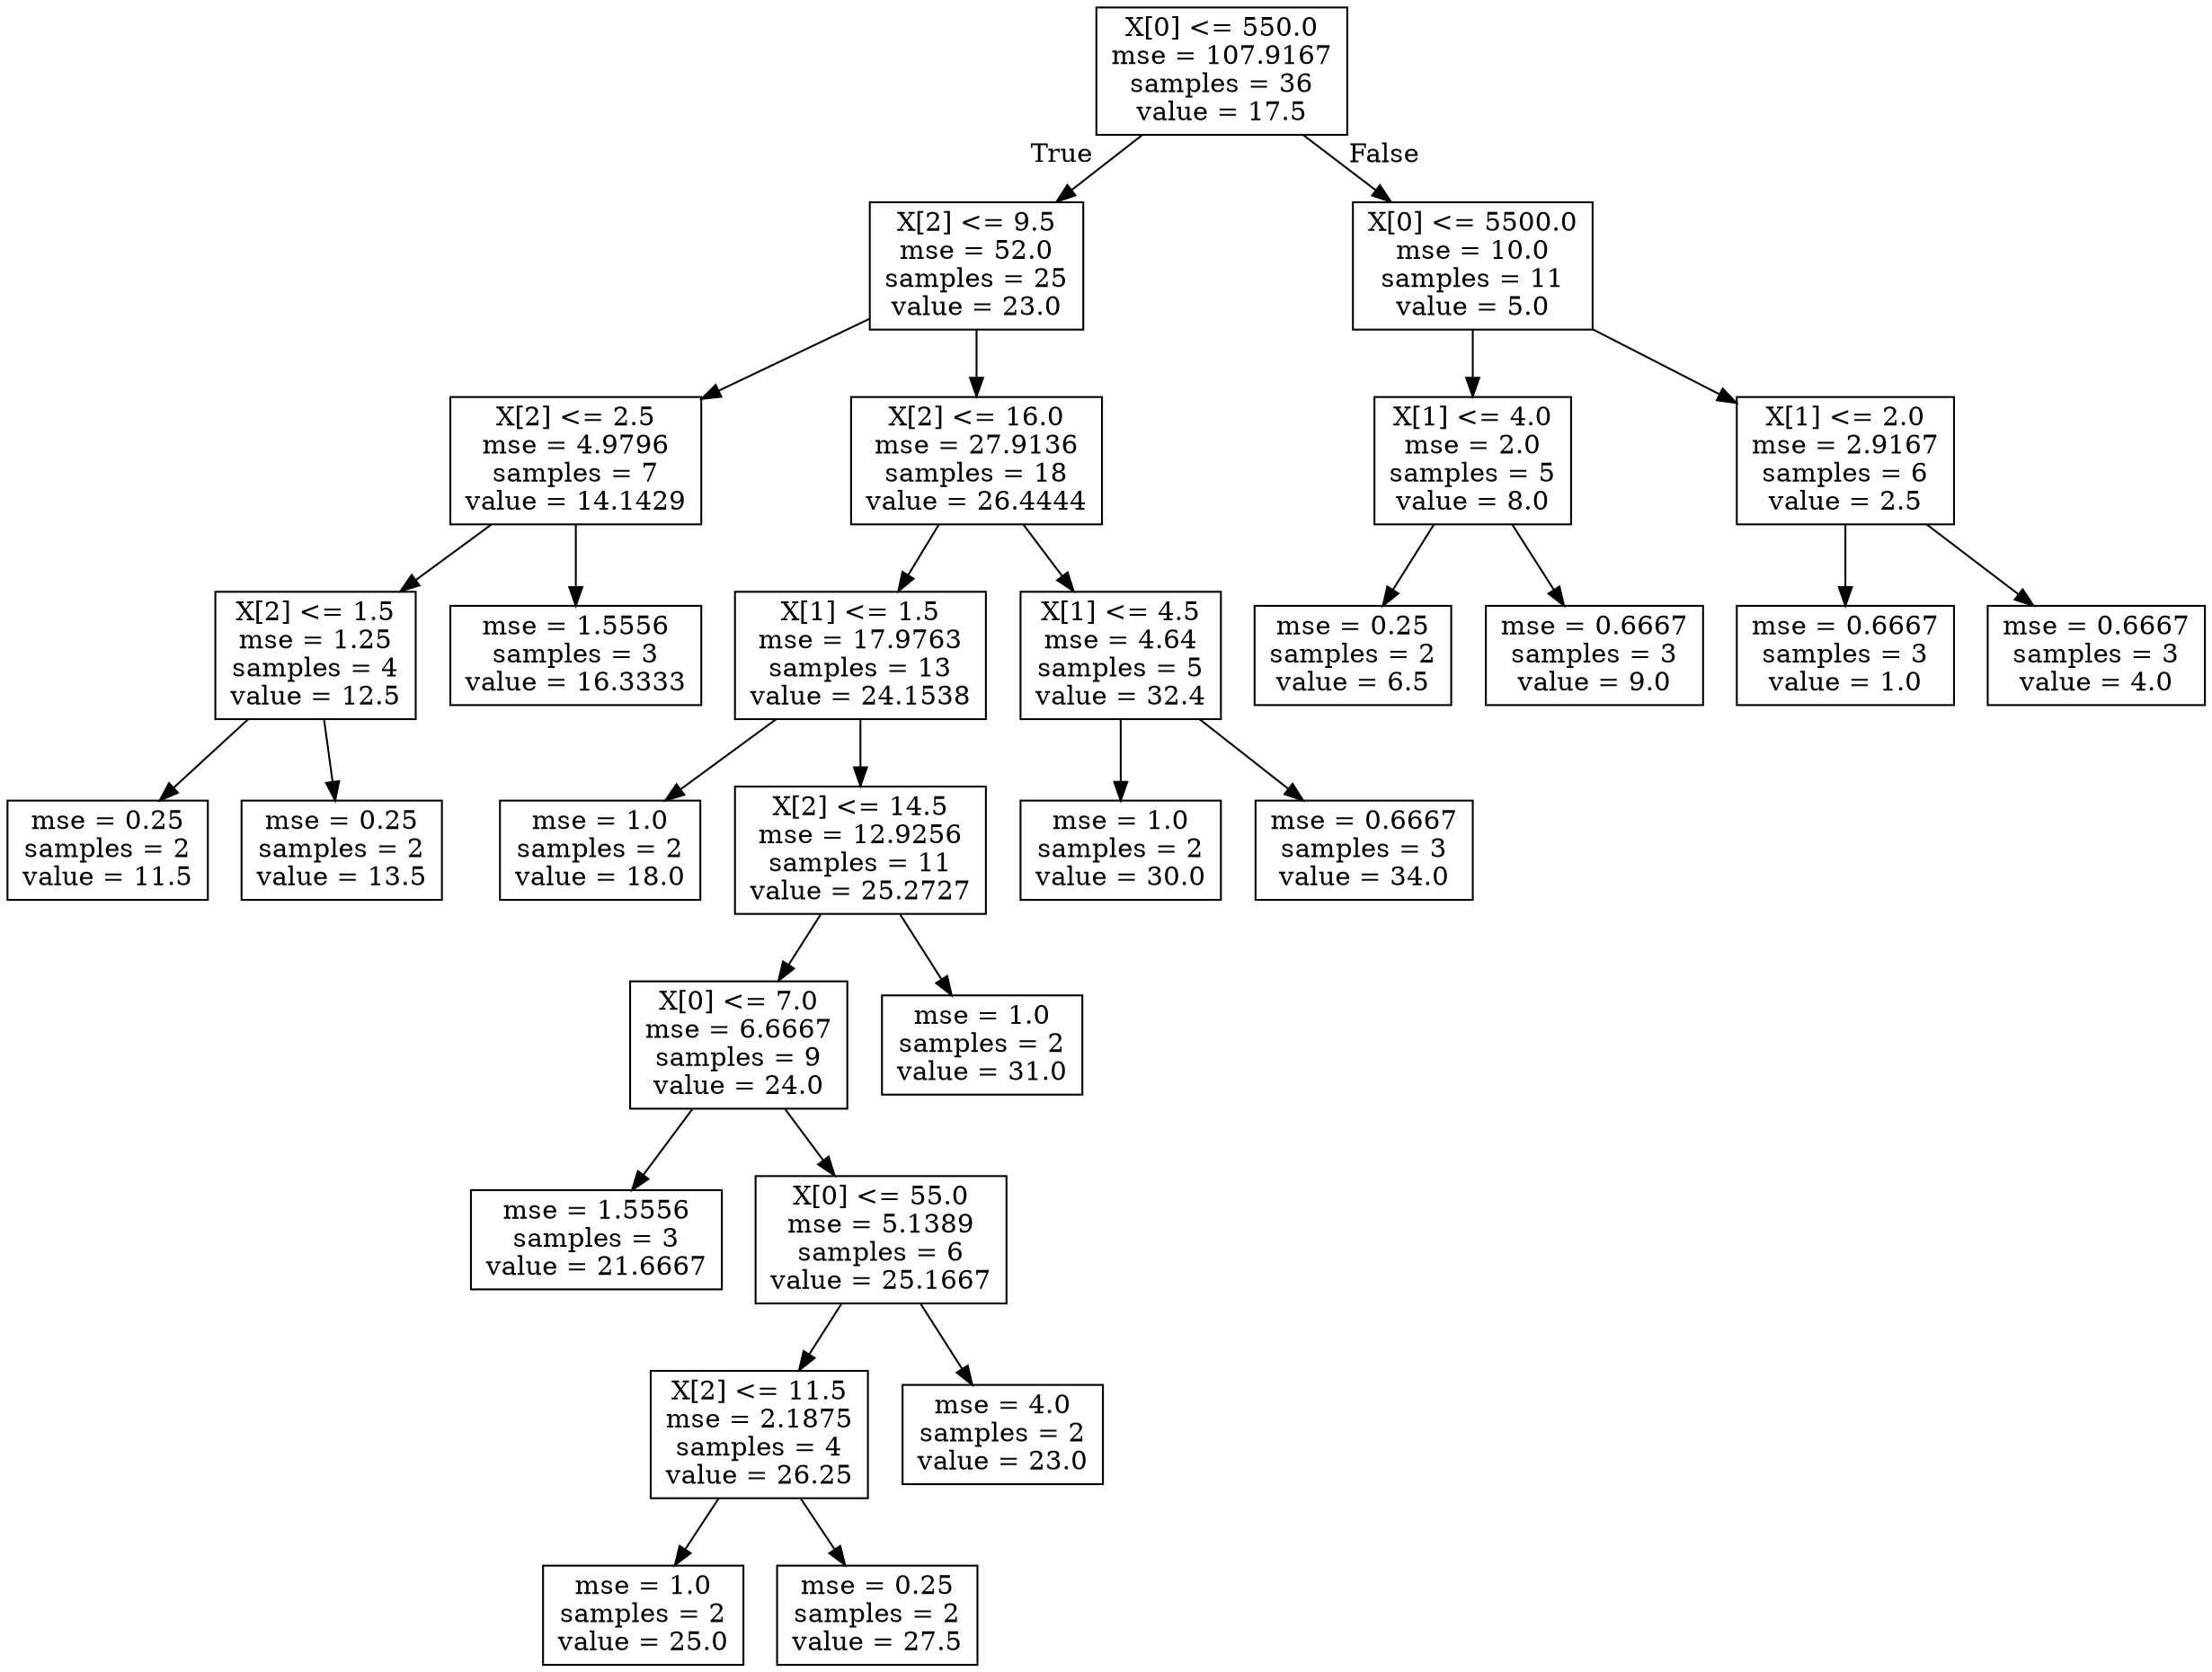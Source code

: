 digraph Tree {
node [shape=box] ;
0 [label="X[0] <= 550.0\nmse = 107.9167\nsamples = 36\nvalue = 17.5"] ;
1 [label="X[2] <= 9.5\nmse = 52.0\nsamples = 25\nvalue = 23.0"] ;
0 -> 1 [labeldistance=2.5, labelangle=45, headlabel="True"] ;
2 [label="X[2] <= 2.5\nmse = 4.9796\nsamples = 7\nvalue = 14.1429"] ;
1 -> 2 ;
3 [label="X[2] <= 1.5\nmse = 1.25\nsamples = 4\nvalue = 12.5"] ;
2 -> 3 ;
4 [label="mse = 0.25\nsamples = 2\nvalue = 11.5"] ;
3 -> 4 ;
5 [label="mse = 0.25\nsamples = 2\nvalue = 13.5"] ;
3 -> 5 ;
6 [label="mse = 1.5556\nsamples = 3\nvalue = 16.3333"] ;
2 -> 6 ;
7 [label="X[2] <= 16.0\nmse = 27.9136\nsamples = 18\nvalue = 26.4444"] ;
1 -> 7 ;
8 [label="X[1] <= 1.5\nmse = 17.9763\nsamples = 13\nvalue = 24.1538"] ;
7 -> 8 ;
9 [label="mse = 1.0\nsamples = 2\nvalue = 18.0"] ;
8 -> 9 ;
10 [label="X[2] <= 14.5\nmse = 12.9256\nsamples = 11\nvalue = 25.2727"] ;
8 -> 10 ;
11 [label="X[0] <= 7.0\nmse = 6.6667\nsamples = 9\nvalue = 24.0"] ;
10 -> 11 ;
12 [label="mse = 1.5556\nsamples = 3\nvalue = 21.6667"] ;
11 -> 12 ;
13 [label="X[0] <= 55.0\nmse = 5.1389\nsamples = 6\nvalue = 25.1667"] ;
11 -> 13 ;
14 [label="X[2] <= 11.5\nmse = 2.1875\nsamples = 4\nvalue = 26.25"] ;
13 -> 14 ;
15 [label="mse = 1.0\nsamples = 2\nvalue = 25.0"] ;
14 -> 15 ;
16 [label="mse = 0.25\nsamples = 2\nvalue = 27.5"] ;
14 -> 16 ;
17 [label="mse = 4.0\nsamples = 2\nvalue = 23.0"] ;
13 -> 17 ;
18 [label="mse = 1.0\nsamples = 2\nvalue = 31.0"] ;
10 -> 18 ;
19 [label="X[1] <= 4.5\nmse = 4.64\nsamples = 5\nvalue = 32.4"] ;
7 -> 19 ;
20 [label="mse = 1.0\nsamples = 2\nvalue = 30.0"] ;
19 -> 20 ;
21 [label="mse = 0.6667\nsamples = 3\nvalue = 34.0"] ;
19 -> 21 ;
22 [label="X[0] <= 5500.0\nmse = 10.0\nsamples = 11\nvalue = 5.0"] ;
0 -> 22 [labeldistance=2.5, labelangle=-45, headlabel="False"] ;
23 [label="X[1] <= 4.0\nmse = 2.0\nsamples = 5\nvalue = 8.0"] ;
22 -> 23 ;
24 [label="mse = 0.25\nsamples = 2\nvalue = 6.5"] ;
23 -> 24 ;
25 [label="mse = 0.6667\nsamples = 3\nvalue = 9.0"] ;
23 -> 25 ;
26 [label="X[1] <= 2.0\nmse = 2.9167\nsamples = 6\nvalue = 2.5"] ;
22 -> 26 ;
27 [label="mse = 0.6667\nsamples = 3\nvalue = 1.0"] ;
26 -> 27 ;
28 [label="mse = 0.6667\nsamples = 3\nvalue = 4.0"] ;
26 -> 28 ;
}